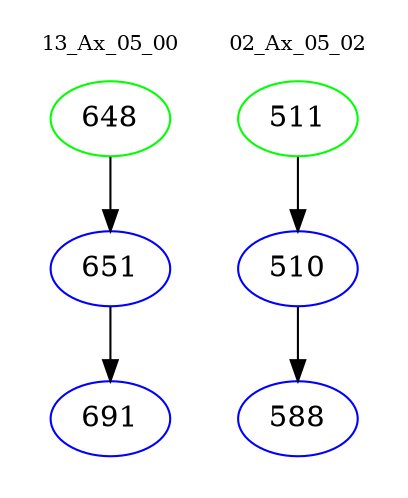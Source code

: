 digraph{
subgraph cluster_0 {
color = white
label = "13_Ax_05_00";
fontsize=10;
T0_648 [label="648", color="green"]
T0_648 -> T0_651 [color="black"]
T0_651 [label="651", color="blue"]
T0_651 -> T0_691 [color="black"]
T0_691 [label="691", color="blue"]
}
subgraph cluster_1 {
color = white
label = "02_Ax_05_02";
fontsize=10;
T1_511 [label="511", color="green"]
T1_511 -> T1_510 [color="black"]
T1_510 [label="510", color="blue"]
T1_510 -> T1_588 [color="black"]
T1_588 [label="588", color="blue"]
}
}
